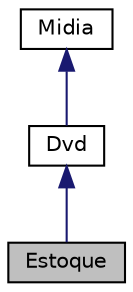 digraph "Estoque"
{
 // LATEX_PDF_SIZE
  edge [fontname="Helvetica",fontsize="10",labelfontname="Helvetica",labelfontsize="10"];
  node [fontname="Helvetica",fontsize="10",shape=record];
  Node1 [label="Estoque",height=0.2,width=0.4,color="black", fillcolor="grey75", style="filled", fontcolor="black",tooltip=" "];
  Node2 -> Node1 [dir="back",color="midnightblue",fontsize="10",style="solid"];
  Node2 [label="Dvd",height=0.2,width=0.4,color="black", fillcolor="white", style="filled",URL="$classDvd.html",tooltip=" "];
  Node3 -> Node2 [dir="back",color="midnightblue",fontsize="10",style="solid"];
  Node3 [label="Midia",height=0.2,width=0.4,color="black", fillcolor="white", style="filled",URL="$classMidia.html",tooltip=" "];
}
